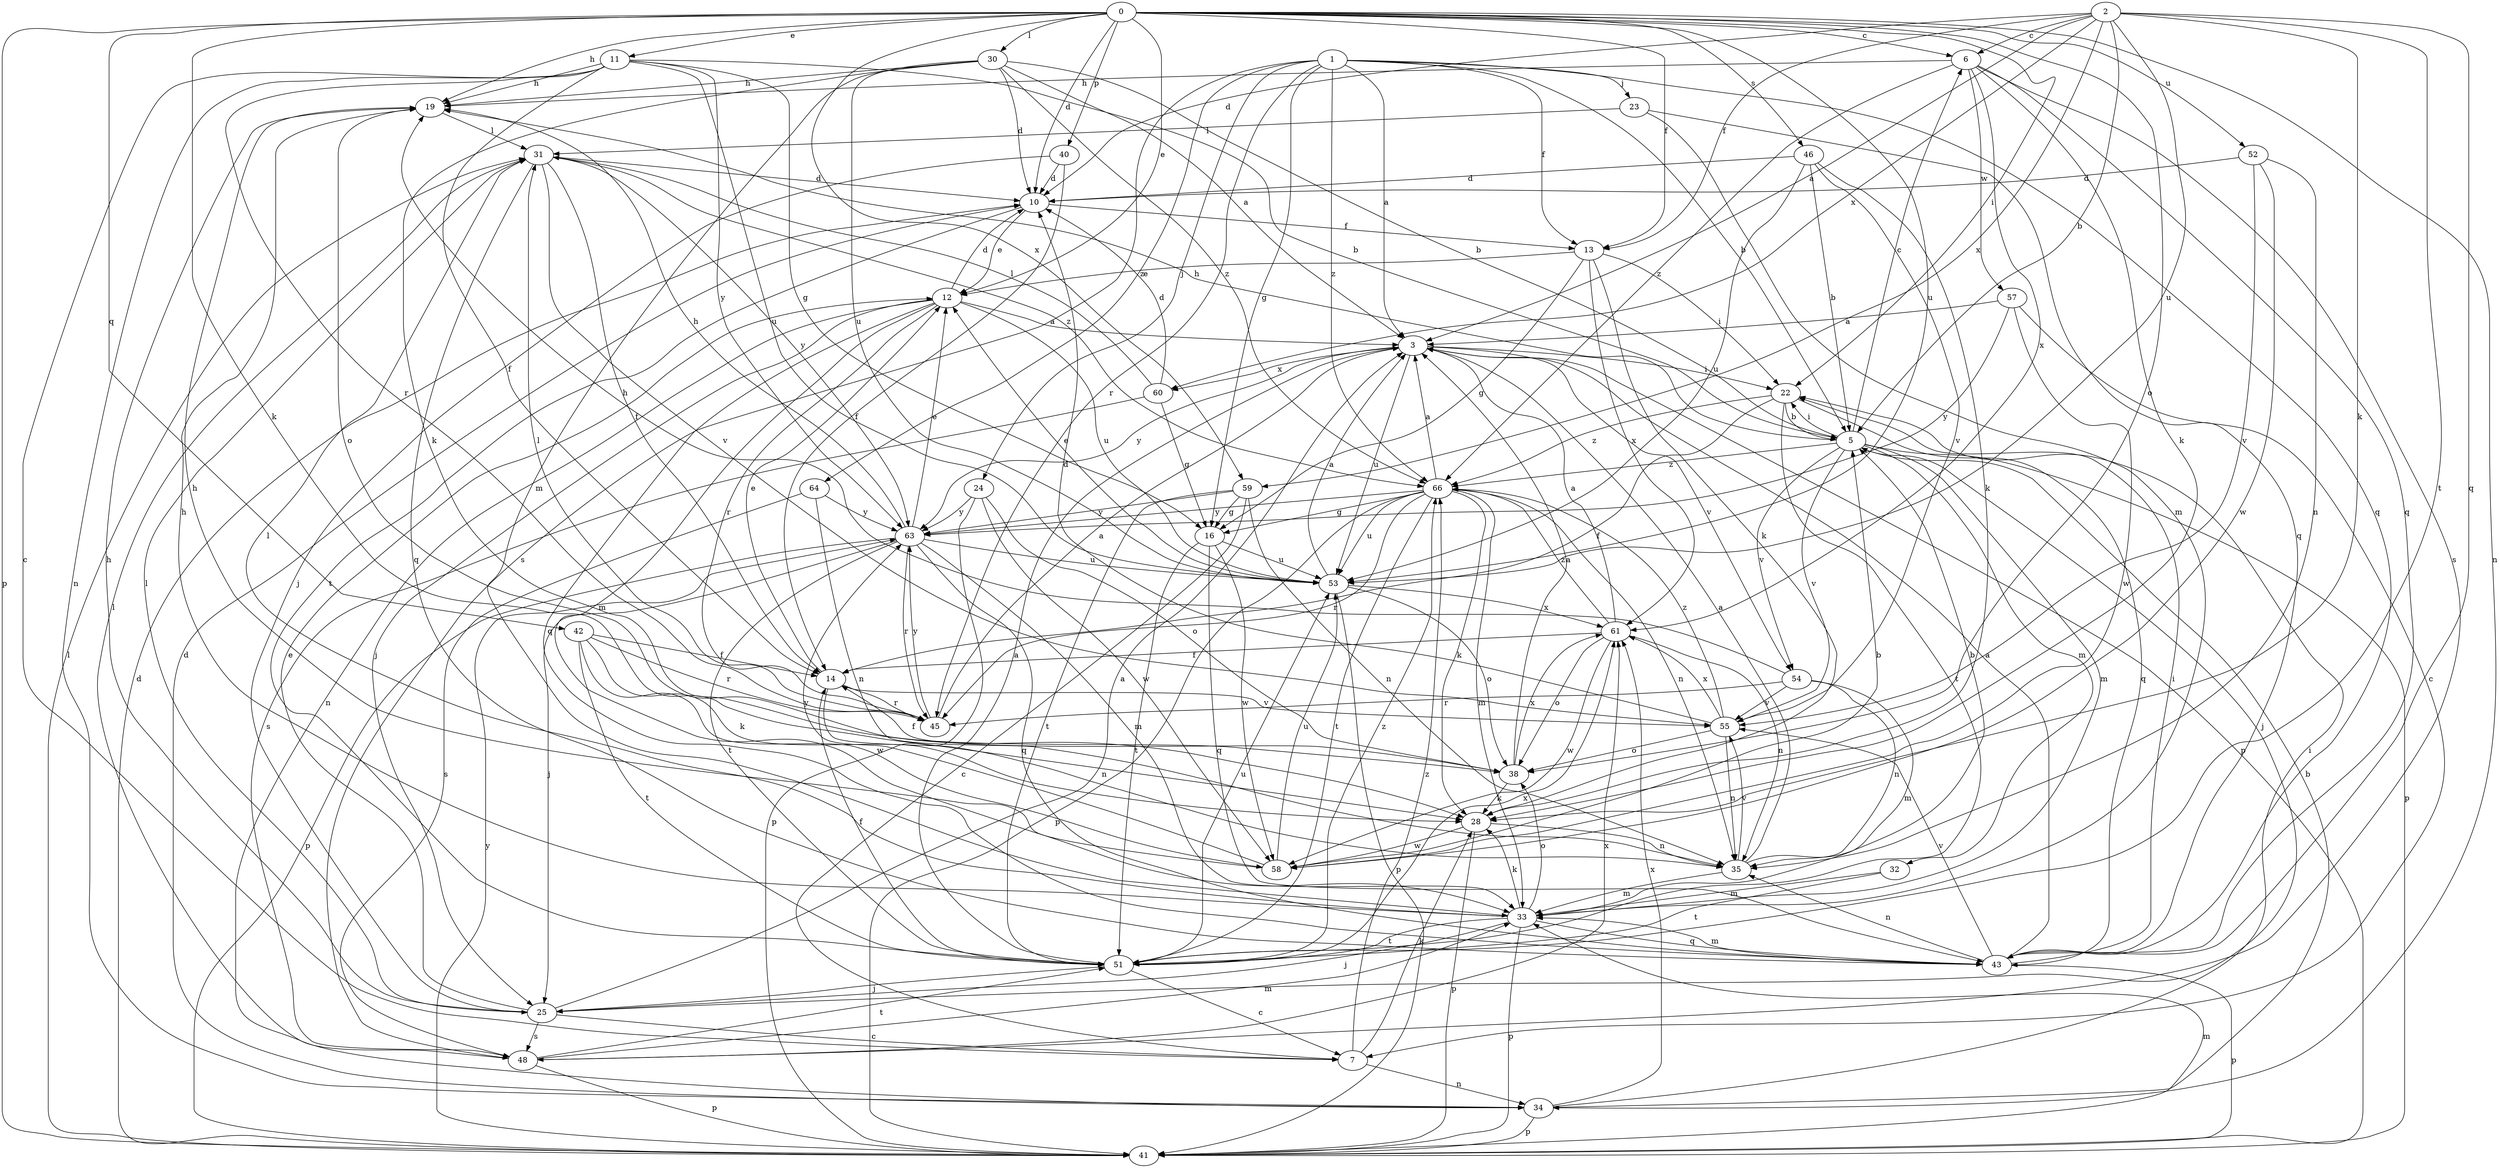 strict digraph  {
0;
1;
2;
3;
5;
6;
7;
10;
11;
12;
13;
14;
16;
19;
22;
23;
24;
25;
28;
30;
31;
32;
33;
34;
35;
38;
40;
41;
42;
43;
45;
46;
48;
51;
52;
53;
54;
55;
57;
58;
59;
60;
61;
63;
64;
66;
0 -> 6  [label=c];
0 -> 10  [label=d];
0 -> 11  [label=e];
0 -> 12  [label=e];
0 -> 13  [label=f];
0 -> 19  [label=h];
0 -> 22  [label=i];
0 -> 28  [label=k];
0 -> 30  [label=l];
0 -> 34  [label=n];
0 -> 38  [label=o];
0 -> 40  [label=p];
0 -> 41  [label=p];
0 -> 42  [label=q];
0 -> 46  [label=s];
0 -> 52  [label=u];
0 -> 53  [label=u];
0 -> 59  [label=x];
1 -> 3  [label=a];
1 -> 5  [label=b];
1 -> 13  [label=f];
1 -> 16  [label=g];
1 -> 23  [label=j];
1 -> 24  [label=j];
1 -> 43  [label=q];
1 -> 45  [label=r];
1 -> 48  [label=s];
1 -> 64  [label=z];
1 -> 66  [label=z];
2 -> 3  [label=a];
2 -> 5  [label=b];
2 -> 6  [label=c];
2 -> 10  [label=d];
2 -> 13  [label=f];
2 -> 28  [label=k];
2 -> 43  [label=q];
2 -> 51  [label=t];
2 -> 53  [label=u];
2 -> 59  [label=x];
2 -> 60  [label=x];
3 -> 22  [label=i];
3 -> 41  [label=p];
3 -> 53  [label=u];
3 -> 54  [label=v];
3 -> 60  [label=x];
3 -> 63  [label=y];
5 -> 6  [label=c];
5 -> 19  [label=h];
5 -> 22  [label=i];
5 -> 25  [label=j];
5 -> 32  [label=m];
5 -> 33  [label=m];
5 -> 41  [label=p];
5 -> 54  [label=v];
5 -> 55  [label=v];
5 -> 66  [label=z];
6 -> 19  [label=h];
6 -> 28  [label=k];
6 -> 43  [label=q];
6 -> 48  [label=s];
6 -> 57  [label=w];
6 -> 61  [label=x];
6 -> 66  [label=z];
7 -> 28  [label=k];
7 -> 34  [label=n];
7 -> 66  [label=z];
10 -> 12  [label=e];
10 -> 13  [label=f];
10 -> 51  [label=t];
11 -> 5  [label=b];
11 -> 7  [label=c];
11 -> 14  [label=f];
11 -> 16  [label=g];
11 -> 19  [label=h];
11 -> 34  [label=n];
11 -> 45  [label=r];
11 -> 53  [label=u];
11 -> 63  [label=y];
12 -> 3  [label=a];
12 -> 10  [label=d];
12 -> 25  [label=j];
12 -> 33  [label=m];
12 -> 34  [label=n];
12 -> 43  [label=q];
12 -> 45  [label=r];
12 -> 53  [label=u];
13 -> 12  [label=e];
13 -> 16  [label=g];
13 -> 22  [label=i];
13 -> 28  [label=k];
13 -> 61  [label=x];
14 -> 12  [label=e];
14 -> 35  [label=n];
14 -> 45  [label=r];
14 -> 55  [label=v];
16 -> 43  [label=q];
16 -> 51  [label=t];
16 -> 53  [label=u];
16 -> 58  [label=w];
19 -> 31  [label=l];
19 -> 38  [label=o];
22 -> 5  [label=b];
22 -> 14  [label=f];
22 -> 43  [label=q];
22 -> 51  [label=t];
22 -> 66  [label=z];
23 -> 31  [label=l];
23 -> 33  [label=m];
23 -> 43  [label=q];
24 -> 38  [label=o];
24 -> 41  [label=p];
24 -> 58  [label=w];
24 -> 63  [label=y];
25 -> 3  [label=a];
25 -> 7  [label=c];
25 -> 12  [label=e];
25 -> 19  [label=h];
25 -> 31  [label=l];
25 -> 48  [label=s];
28 -> 35  [label=n];
28 -> 41  [label=p];
28 -> 58  [label=w];
30 -> 3  [label=a];
30 -> 5  [label=b];
30 -> 10  [label=d];
30 -> 19  [label=h];
30 -> 28  [label=k];
30 -> 33  [label=m];
30 -> 53  [label=u];
30 -> 66  [label=z];
31 -> 10  [label=d];
31 -> 14  [label=f];
31 -> 43  [label=q];
31 -> 55  [label=v];
31 -> 63  [label=y];
31 -> 66  [label=z];
32 -> 33  [label=m];
32 -> 51  [label=t];
33 -> 19  [label=h];
33 -> 25  [label=j];
33 -> 28  [label=k];
33 -> 31  [label=l];
33 -> 38  [label=o];
33 -> 41  [label=p];
33 -> 43  [label=q];
33 -> 51  [label=t];
34 -> 5  [label=b];
34 -> 10  [label=d];
34 -> 22  [label=i];
34 -> 41  [label=p];
34 -> 61  [label=x];
35 -> 3  [label=a];
35 -> 5  [label=b];
35 -> 33  [label=m];
35 -> 55  [label=v];
38 -> 3  [label=a];
38 -> 14  [label=f];
38 -> 28  [label=k];
38 -> 61  [label=x];
40 -> 10  [label=d];
40 -> 14  [label=f];
40 -> 25  [label=j];
41 -> 10  [label=d];
41 -> 31  [label=l];
41 -> 33  [label=m];
41 -> 63  [label=y];
42 -> 14  [label=f];
42 -> 28  [label=k];
42 -> 45  [label=r];
42 -> 51  [label=t];
42 -> 58  [label=w];
43 -> 3  [label=a];
43 -> 22  [label=i];
43 -> 33  [label=m];
43 -> 35  [label=n];
43 -> 41  [label=p];
43 -> 55  [label=v];
45 -> 3  [label=a];
45 -> 31  [label=l];
45 -> 63  [label=y];
46 -> 5  [label=b];
46 -> 10  [label=d];
46 -> 28  [label=k];
46 -> 53  [label=u];
46 -> 55  [label=v];
48 -> 31  [label=l];
48 -> 33  [label=m];
48 -> 41  [label=p];
48 -> 51  [label=t];
48 -> 61  [label=x];
51 -> 3  [label=a];
51 -> 7  [label=c];
51 -> 14  [label=f];
51 -> 25  [label=j];
51 -> 53  [label=u];
51 -> 61  [label=x];
51 -> 66  [label=z];
52 -> 10  [label=d];
52 -> 35  [label=n];
52 -> 55  [label=v];
52 -> 58  [label=w];
53 -> 3  [label=a];
53 -> 12  [label=e];
53 -> 38  [label=o];
53 -> 41  [label=p];
53 -> 61  [label=x];
54 -> 19  [label=h];
54 -> 33  [label=m];
54 -> 35  [label=n];
54 -> 45  [label=r];
54 -> 55  [label=v];
55 -> 10  [label=d];
55 -> 35  [label=n];
55 -> 38  [label=o];
55 -> 61  [label=x];
55 -> 66  [label=z];
57 -> 3  [label=a];
57 -> 7  [label=c];
57 -> 58  [label=w];
57 -> 63  [label=y];
58 -> 5  [label=b];
58 -> 19  [label=h];
58 -> 53  [label=u];
58 -> 63  [label=y];
59 -> 7  [label=c];
59 -> 16  [label=g];
59 -> 35  [label=n];
59 -> 51  [label=t];
59 -> 63  [label=y];
60 -> 10  [label=d];
60 -> 16  [label=g];
60 -> 31  [label=l];
60 -> 48  [label=s];
61 -> 3  [label=a];
61 -> 14  [label=f];
61 -> 35  [label=n];
61 -> 38  [label=o];
61 -> 58  [label=w];
61 -> 66  [label=z];
63 -> 12  [label=e];
63 -> 19  [label=h];
63 -> 25  [label=j];
63 -> 33  [label=m];
63 -> 41  [label=p];
63 -> 43  [label=q];
63 -> 45  [label=r];
63 -> 51  [label=t];
63 -> 53  [label=u];
64 -> 35  [label=n];
64 -> 48  [label=s];
64 -> 63  [label=y];
66 -> 3  [label=a];
66 -> 16  [label=g];
66 -> 28  [label=k];
66 -> 33  [label=m];
66 -> 35  [label=n];
66 -> 41  [label=p];
66 -> 45  [label=r];
66 -> 51  [label=t];
66 -> 53  [label=u];
66 -> 63  [label=y];
}
